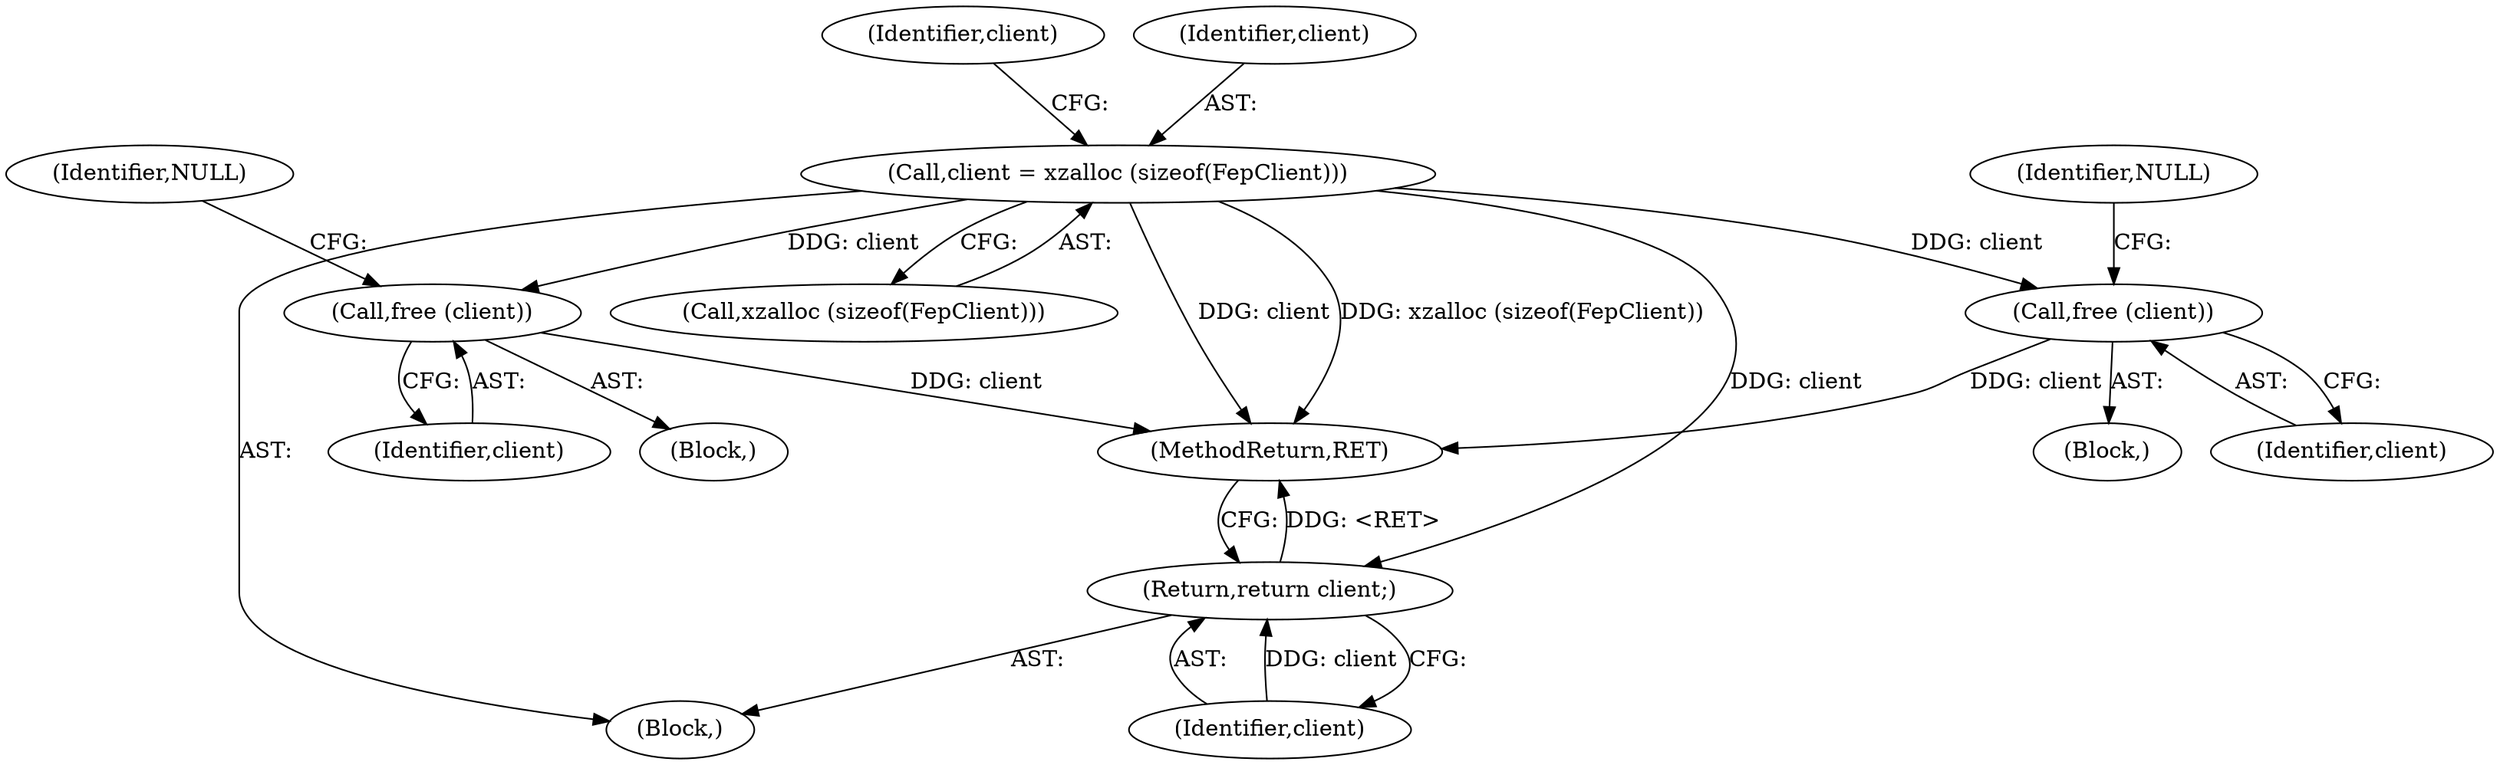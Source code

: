 digraph "0_libfep_293d9d3f_0@pointer" {
"1000143" [label="(Call,client = xzalloc (sizeof(FepClient)))"];
"1000195" [label="(Call,free (client))"];
"1000219" [label="(Call,free (client))"];
"1000223" [label="(Return,return client;)"];
"1000214" [label="(Block,)"];
"1000150" [label="(Identifier,client)"];
"1000144" [label="(Identifier,client)"];
"1000194" [label="(Block,)"];
"1000196" [label="(Identifier,client)"];
"1000225" [label="(MethodReturn,RET)"];
"1000143" [label="(Call,client = xzalloc (sizeof(FepClient)))"];
"1000102" [label="(Block,)"];
"1000220" [label="(Identifier,client)"];
"1000219" [label="(Call,free (client))"];
"1000198" [label="(Identifier,NULL)"];
"1000222" [label="(Identifier,NULL)"];
"1000145" [label="(Call,xzalloc (sizeof(FepClient)))"];
"1000195" [label="(Call,free (client))"];
"1000224" [label="(Identifier,client)"];
"1000223" [label="(Return,return client;)"];
"1000143" -> "1000102"  [label="AST: "];
"1000143" -> "1000145"  [label="CFG: "];
"1000144" -> "1000143"  [label="AST: "];
"1000145" -> "1000143"  [label="AST: "];
"1000150" -> "1000143"  [label="CFG: "];
"1000143" -> "1000225"  [label="DDG: client"];
"1000143" -> "1000225"  [label="DDG: xzalloc (sizeof(FepClient))"];
"1000143" -> "1000195"  [label="DDG: client"];
"1000143" -> "1000219"  [label="DDG: client"];
"1000143" -> "1000223"  [label="DDG: client"];
"1000195" -> "1000194"  [label="AST: "];
"1000195" -> "1000196"  [label="CFG: "];
"1000196" -> "1000195"  [label="AST: "];
"1000198" -> "1000195"  [label="CFG: "];
"1000195" -> "1000225"  [label="DDG: client"];
"1000219" -> "1000214"  [label="AST: "];
"1000219" -> "1000220"  [label="CFG: "];
"1000220" -> "1000219"  [label="AST: "];
"1000222" -> "1000219"  [label="CFG: "];
"1000219" -> "1000225"  [label="DDG: client"];
"1000223" -> "1000102"  [label="AST: "];
"1000223" -> "1000224"  [label="CFG: "];
"1000224" -> "1000223"  [label="AST: "];
"1000225" -> "1000223"  [label="CFG: "];
"1000223" -> "1000225"  [label="DDG: <RET>"];
"1000224" -> "1000223"  [label="DDG: client"];
}
